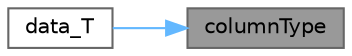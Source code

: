 digraph "columnType"
{
 // INTERACTIVE_SVG=YES
 // LATEX_PDF_SIZE
  bgcolor="transparent";
  edge [fontname=Helvetica,fontsize=10,labelfontname=Helvetica,labelfontsize=10];
  node [fontname=Helvetica,fontsize=10,shape=box,height=0.2,width=0.4];
  rankdir="RL";
  Node1 [label="columnType",height=0.2,width=0.4,color="gray40", fillcolor="grey60", style="filled", fontcolor="black",tooltip=" "];
  Node1 -> Node2 [dir="back",color="steelblue1",style="solid"];
  Node2 [label="data_T",height=0.2,width=0.4,color="grey40", fillcolor="white", style="filled",URL="$classore_1_1data_1_1_plain_in_memory_report.html#a0decc77ed9971bfccac147307c235d4b",tooltip=" "];
}
